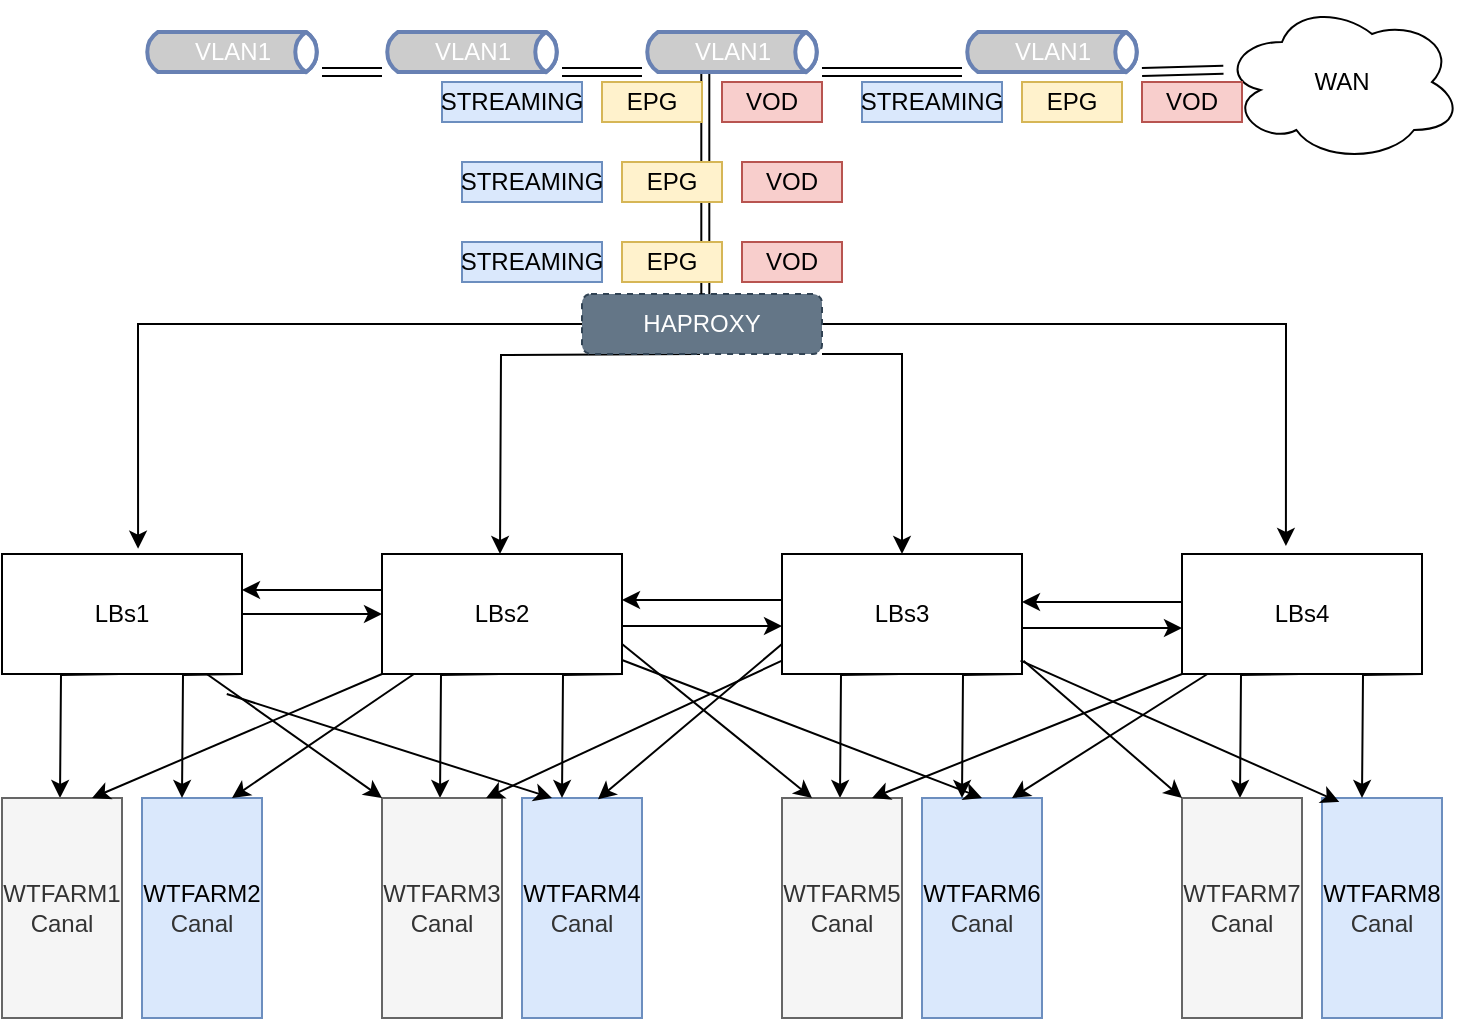<mxfile version="17.2.4" type="device"><diagram id="af2UVNmY8VvbI-znBIAR" name="Página-1"><mxGraphModel dx="782" dy="539" grid="1" gridSize="10" guides="1" tooltips="1" connect="1" arrows="1" fold="1" page="1" pageScale="1" pageWidth="4681" pageHeight="3300" math="0" shadow="0"><root><mxCell id="0"/><mxCell id="1" parent="0"/><mxCell id="6PPtyY8FqB5pTiGmXlnw-32" value="" style="edgeStyle=orthogonalEdgeStyle;rounded=0;orthogonalLoop=1;jettySize=auto;html=1;entryX=0.567;entryY=-0.044;entryDx=0;entryDy=0;entryPerimeter=0;" edge="1" parent="1" source="ezTpfE5ImKlu9fHuohSf-86" target="6PPtyY8FqB5pTiGmXlnw-1"><mxGeometry relative="1" as="geometry"><mxPoint x="480" y="356" as="targetPoint"/></mxGeometry></mxCell><mxCell id="6PPtyY8FqB5pTiGmXlnw-34" value="" style="edgeStyle=orthogonalEdgeStyle;rounded=0;orthogonalLoop=1;jettySize=auto;html=1;entryX=0.433;entryY=-0.067;entryDx=0;entryDy=0;entryPerimeter=0;" edge="1" parent="1" source="ezTpfE5ImKlu9fHuohSf-86" target="6PPtyY8FqB5pTiGmXlnw-27"><mxGeometry relative="1" as="geometry"><mxPoint x="1060" y="351" as="targetPoint"/></mxGeometry></mxCell><mxCell id="6PPtyY8FqB5pTiGmXlnw-36" value="" style="edgeStyle=orthogonalEdgeStyle;rounded=0;orthogonalLoop=1;jettySize=auto;html=1;entryX=0.5;entryY=0;entryDx=0;entryDy=0;" edge="1" parent="1"><mxGeometry relative="1" as="geometry"><mxPoint x="769" y="366" as="sourcePoint"/><mxPoint x="669" y="466" as="targetPoint"/></mxGeometry></mxCell><mxCell id="6PPtyY8FqB5pTiGmXlnw-38" value="" style="edgeStyle=orthogonalEdgeStyle;rounded=0;orthogonalLoop=1;jettySize=auto;html=1;" edge="1" parent="1" source="ezTpfE5ImKlu9fHuohSf-86" target="6PPtyY8FqB5pTiGmXlnw-22"><mxGeometry relative="1" as="geometry"><mxPoint x="770" y="431" as="targetPoint"/><Array as="points"><mxPoint x="870" y="366"/></Array></mxGeometry></mxCell><mxCell id="ezTpfE5ImKlu9fHuohSf-86" value="HAPROXY" style="rounded=1;whiteSpace=wrap;html=1;fillColor=#647687;fontColor=#ffffff;strokeColor=#314354;dashed=1;" parent="1" vertex="1"><mxGeometry x="710" y="336" width="120" height="30" as="geometry"/></mxCell><mxCell id="6PPtyY8FqB5pTiGmXlnw-14" value="" style="edgeStyle=orthogonalEdgeStyle;rounded=0;orthogonalLoop=1;jettySize=auto;html=1;entryX=0.5;entryY=0;entryDx=0;entryDy=0;" edge="1" parent="1"><mxGeometry relative="1" as="geometry"><mxPoint x="479" y="526" as="sourcePoint"/><mxPoint x="449" y="588" as="targetPoint"/></mxGeometry></mxCell><mxCell id="6PPtyY8FqB5pTiGmXlnw-54" value="" style="edgeStyle=none;rounded=0;orthogonalLoop=1;jettySize=auto;html=1;" edge="1" parent="1" source="6PPtyY8FqB5pTiGmXlnw-1" target="6PPtyY8FqB5pTiGmXlnw-17"><mxGeometry relative="1" as="geometry"/></mxCell><mxCell id="6PPtyY8FqB5pTiGmXlnw-1" value="LBs1" style="rounded=0;whiteSpace=wrap;html=1;" vertex="1" parent="1"><mxGeometry x="420" y="466" width="120" height="60" as="geometry"/></mxCell><mxCell id="6PPtyY8FqB5pTiGmXlnw-5" value="WTFARM1&lt;br&gt;Canal" style="rounded=0;whiteSpace=wrap;html=1;fillColor=#f5f5f5;fontColor=#333333;strokeColor=#666666;" vertex="1" parent="1"><mxGeometry x="420" y="588" width="60" height="110" as="geometry"/></mxCell><mxCell id="6PPtyY8FqB5pTiGmXlnw-6" value="WTFARM2&lt;br&gt;&lt;span style=&quot;color: rgb(51 , 51 , 51)&quot;&gt;Canal&lt;/span&gt;" style="rounded=0;whiteSpace=wrap;html=1;fillColor=#dae8fc;strokeColor=#6c8ebf;" vertex="1" parent="1"><mxGeometry x="490" y="588" width="60" height="110" as="geometry"/></mxCell><mxCell id="6PPtyY8FqB5pTiGmXlnw-15" value="" style="edgeStyle=orthogonalEdgeStyle;rounded=0;orthogonalLoop=1;jettySize=auto;html=1;entryX=0.5;entryY=0;entryDx=0;entryDy=0;" edge="1" parent="1"><mxGeometry relative="1" as="geometry"><mxPoint x="540" y="526" as="sourcePoint"/><mxPoint x="510" y="588" as="targetPoint"/></mxGeometry></mxCell><mxCell id="6PPtyY8FqB5pTiGmXlnw-16" value="" style="edgeStyle=orthogonalEdgeStyle;rounded=0;orthogonalLoop=1;jettySize=auto;html=1;entryX=0.5;entryY=0;entryDx=0;entryDy=0;" edge="1" parent="1"><mxGeometry relative="1" as="geometry"><mxPoint x="669" y="526" as="sourcePoint"/><mxPoint x="639" y="588" as="targetPoint"/></mxGeometry></mxCell><mxCell id="6PPtyY8FqB5pTiGmXlnw-52" value="" style="edgeStyle=none;rounded=0;orthogonalLoop=1;jettySize=auto;html=1;" edge="1" parent="1"><mxGeometry relative="1" as="geometry"><mxPoint x="610" y="484" as="sourcePoint"/><mxPoint x="540" y="484" as="targetPoint"/></mxGeometry></mxCell><mxCell id="6PPtyY8FqB5pTiGmXlnw-56" value="" style="edgeStyle=none;rounded=0;orthogonalLoop=1;jettySize=auto;html=1;" edge="1" parent="1"><mxGeometry relative="1" as="geometry"><mxPoint x="730" y="502" as="sourcePoint"/><mxPoint x="810" y="502" as="targetPoint"/></mxGeometry></mxCell><mxCell id="6PPtyY8FqB5pTiGmXlnw-17" value="LBs2" style="rounded=0;whiteSpace=wrap;html=1;" vertex="1" parent="1"><mxGeometry x="610" y="466" width="120" height="60" as="geometry"/></mxCell><mxCell id="6PPtyY8FqB5pTiGmXlnw-18" value="WTFARM3&lt;br&gt;Canal" style="rounded=0;whiteSpace=wrap;html=1;fillColor=#f5f5f5;fontColor=#333333;strokeColor=#666666;" vertex="1" parent="1"><mxGeometry x="610" y="588" width="60" height="110" as="geometry"/></mxCell><mxCell id="6PPtyY8FqB5pTiGmXlnw-19" value="WTFARM4&lt;br&gt;&lt;span style=&quot;color: rgb(51 , 51 , 51)&quot;&gt;Canal&lt;/span&gt;" style="rounded=0;whiteSpace=wrap;html=1;fillColor=#dae8fc;strokeColor=#6c8ebf;" vertex="1" parent="1"><mxGeometry x="680" y="588" width="60" height="110" as="geometry"/></mxCell><mxCell id="6PPtyY8FqB5pTiGmXlnw-20" value="" style="edgeStyle=orthogonalEdgeStyle;rounded=0;orthogonalLoop=1;jettySize=auto;html=1;entryX=0.5;entryY=0;entryDx=0;entryDy=0;" edge="1" parent="1"><mxGeometry relative="1" as="geometry"><mxPoint x="730" y="526" as="sourcePoint"/><mxPoint x="700" y="588" as="targetPoint"/></mxGeometry></mxCell><mxCell id="6PPtyY8FqB5pTiGmXlnw-21" value="" style="edgeStyle=orthogonalEdgeStyle;rounded=0;orthogonalLoop=1;jettySize=auto;html=1;entryX=0.5;entryY=0;entryDx=0;entryDy=0;" edge="1" parent="1"><mxGeometry relative="1" as="geometry"><mxPoint x="869" y="526" as="sourcePoint"/><mxPoint x="839" y="588" as="targetPoint"/></mxGeometry></mxCell><mxCell id="6PPtyY8FqB5pTiGmXlnw-57" value="" style="edgeStyle=none;rounded=0;orthogonalLoop=1;jettySize=auto;html=1;" edge="1" parent="1"><mxGeometry relative="1" as="geometry"><mxPoint x="810" y="489" as="sourcePoint"/><mxPoint x="730" y="489" as="targetPoint"/></mxGeometry></mxCell><mxCell id="6PPtyY8FqB5pTiGmXlnw-58" value="" style="edgeStyle=none;rounded=0;orthogonalLoop=1;jettySize=auto;html=1;" edge="1" parent="1"><mxGeometry relative="1" as="geometry"><mxPoint x="930" y="503" as="sourcePoint"/><mxPoint x="1010" y="503" as="targetPoint"/></mxGeometry></mxCell><mxCell id="6PPtyY8FqB5pTiGmXlnw-22" value="LBs3" style="rounded=0;whiteSpace=wrap;html=1;" vertex="1" parent="1"><mxGeometry x="810" y="466" width="120" height="60" as="geometry"/></mxCell><mxCell id="6PPtyY8FqB5pTiGmXlnw-23" value="WTFARM5&lt;br&gt;Canal" style="rounded=0;whiteSpace=wrap;html=1;fillColor=#f5f5f5;fontColor=#333333;strokeColor=#666666;" vertex="1" parent="1"><mxGeometry x="810" y="588" width="60" height="110" as="geometry"/></mxCell><mxCell id="6PPtyY8FqB5pTiGmXlnw-24" value="WTFARM6&lt;br&gt;&lt;span style=&quot;color: rgb(51 , 51 , 51)&quot;&gt;Canal&lt;/span&gt;" style="rounded=0;whiteSpace=wrap;html=1;fillColor=#dae8fc;strokeColor=#6c8ebf;" vertex="1" parent="1"><mxGeometry x="880" y="588" width="60" height="110" as="geometry"/></mxCell><mxCell id="6PPtyY8FqB5pTiGmXlnw-25" value="" style="edgeStyle=orthogonalEdgeStyle;rounded=0;orthogonalLoop=1;jettySize=auto;html=1;entryX=0.5;entryY=0;entryDx=0;entryDy=0;" edge="1" parent="1"><mxGeometry relative="1" as="geometry"><mxPoint x="930" y="526" as="sourcePoint"/><mxPoint x="900" y="588" as="targetPoint"/></mxGeometry></mxCell><mxCell id="6PPtyY8FqB5pTiGmXlnw-26" value="" style="edgeStyle=orthogonalEdgeStyle;rounded=0;orthogonalLoop=1;jettySize=auto;html=1;entryX=0.5;entryY=0;entryDx=0;entryDy=0;" edge="1" parent="1"><mxGeometry relative="1" as="geometry"><mxPoint x="1069" y="526" as="sourcePoint"/><mxPoint x="1039" y="588" as="targetPoint"/></mxGeometry></mxCell><mxCell id="6PPtyY8FqB5pTiGmXlnw-59" value="" style="edgeStyle=none;rounded=0;orthogonalLoop=1;jettySize=auto;html=1;" edge="1" parent="1"><mxGeometry relative="1" as="geometry"><mxPoint x="1010" y="490" as="sourcePoint"/><mxPoint x="930" y="490" as="targetPoint"/></mxGeometry></mxCell><mxCell id="6PPtyY8FqB5pTiGmXlnw-27" value="LBs4" style="rounded=0;whiteSpace=wrap;html=1;" vertex="1" parent="1"><mxGeometry x="1010" y="466" width="120" height="60" as="geometry"/></mxCell><mxCell id="6PPtyY8FqB5pTiGmXlnw-28" value="WTFARM7&lt;br&gt;Canal" style="rounded=0;whiteSpace=wrap;html=1;fillColor=#f5f5f5;fontColor=#333333;strokeColor=#666666;" vertex="1" parent="1"><mxGeometry x="1010" y="588" width="60" height="110" as="geometry"/></mxCell><mxCell id="6PPtyY8FqB5pTiGmXlnw-29" value="WTFARM8&lt;br&gt;&lt;span style=&quot;color: rgb(51 , 51 , 51)&quot;&gt;Canal&lt;/span&gt;" style="rounded=0;whiteSpace=wrap;html=1;fillColor=#dae8fc;strokeColor=#6c8ebf;" vertex="1" parent="1"><mxGeometry x="1080" y="588" width="60" height="110" as="geometry"/></mxCell><mxCell id="6PPtyY8FqB5pTiGmXlnw-30" value="" style="edgeStyle=orthogonalEdgeStyle;rounded=0;orthogonalLoop=1;jettySize=auto;html=1;entryX=0.5;entryY=0;entryDx=0;entryDy=0;" edge="1" parent="1"><mxGeometry relative="1" as="geometry"><mxPoint x="1130" y="526" as="sourcePoint"/><mxPoint x="1100" y="588" as="targetPoint"/></mxGeometry></mxCell><mxCell id="6PPtyY8FqB5pTiGmXlnw-41" value="" style="endArrow=classic;html=1;rounded=0;entryX=0.75;entryY=0;entryDx=0;entryDy=0;" edge="1" parent="1" target="6PPtyY8FqB5pTiGmXlnw-5"><mxGeometry width="50" height="50" relative="1" as="geometry"><mxPoint x="610" y="526" as="sourcePoint"/><mxPoint x="540" y="572.9" as="targetPoint"/></mxGeometry></mxCell><mxCell id="6PPtyY8FqB5pTiGmXlnw-46" value="" style="endArrow=classic;html=1;rounded=0;entryX=0.75;entryY=0;entryDx=0;entryDy=0;" edge="1" parent="1" source="6PPtyY8FqB5pTiGmXlnw-17" target="6PPtyY8FqB5pTiGmXlnw-6"><mxGeometry width="50" height="50" relative="1" as="geometry"><mxPoint x="620" y="536" as="sourcePoint"/><mxPoint x="475" y="598" as="targetPoint"/></mxGeometry></mxCell><mxCell id="6PPtyY8FqB5pTiGmXlnw-50" value="" style="endArrow=classic;html=1;rounded=0;entryX=0;entryY=0;entryDx=0;entryDy=0;" edge="1" parent="1" source="6PPtyY8FqB5pTiGmXlnw-1" target="6PPtyY8FqB5pTiGmXlnw-18"><mxGeometry width="50" height="50" relative="1" as="geometry"><mxPoint x="540" y="526" as="sourcePoint"/><mxPoint x="590" y="592.9" as="targetPoint"/></mxGeometry></mxCell><mxCell id="6PPtyY8FqB5pTiGmXlnw-51" value="" style="endArrow=classic;html=1;rounded=0;entryX=0.25;entryY=0;entryDx=0;entryDy=0;" edge="1" parent="1" target="6PPtyY8FqB5pTiGmXlnw-19"><mxGeometry width="50" height="50" relative="1" as="geometry"><mxPoint x="532.391" y="536" as="sourcePoint"/><mxPoint x="620" y="598" as="targetPoint"/></mxGeometry></mxCell><mxCell id="6PPtyY8FqB5pTiGmXlnw-60" value="" style="endArrow=classic;html=1;rounded=0;entryX=0.5;entryY=0;entryDx=0;entryDy=0;" edge="1" parent="1" source="6PPtyY8FqB5pTiGmXlnw-17" target="6PPtyY8FqB5pTiGmXlnw-24"><mxGeometry width="50" height="50" relative="1" as="geometry"><mxPoint x="730.001" y="526" as="sourcePoint"/><mxPoint x="892.61" y="578" as="targetPoint"/></mxGeometry></mxCell><mxCell id="6PPtyY8FqB5pTiGmXlnw-61" value="" style="endArrow=classic;html=1;rounded=0;exitX=1;exitY=0.75;exitDx=0;exitDy=0;entryX=0.25;entryY=0;entryDx=0;entryDy=0;" edge="1" parent="1" source="6PPtyY8FqB5pTiGmXlnw-17" target="6PPtyY8FqB5pTiGmXlnw-23"><mxGeometry width="50" height="50" relative="1" as="geometry"><mxPoint x="730" y="526" as="sourcePoint"/><mxPoint x="910" y="595" as="targetPoint"/></mxGeometry></mxCell><mxCell id="6PPtyY8FqB5pTiGmXlnw-62" value="" style="endArrow=classic;html=1;rounded=0;entryX=0.867;entryY=0;entryDx=0;entryDy=0;exitX=0;exitY=0.889;exitDx=0;exitDy=0;entryPerimeter=0;exitPerimeter=0;" edge="1" parent="1" source="6PPtyY8FqB5pTiGmXlnw-22" target="6PPtyY8FqB5pTiGmXlnw-18"><mxGeometry width="50" height="50" relative="1" as="geometry"><mxPoint x="815" y="526" as="sourcePoint"/><mxPoint x="670" y="588" as="targetPoint"/></mxGeometry></mxCell><mxCell id="6PPtyY8FqB5pTiGmXlnw-63" value="" style="endArrow=classic;html=1;rounded=0;exitX=0;exitY=0.75;exitDx=0;exitDy=0;entryX=0.633;entryY=0.006;entryDx=0;entryDy=0;entryPerimeter=0;" edge="1" parent="1" source="6PPtyY8FqB5pTiGmXlnw-22" target="6PPtyY8FqB5pTiGmXlnw-19"><mxGeometry width="50" height="50" relative="1" as="geometry"><mxPoint x="820" y="529.34" as="sourcePoint"/><mxPoint x="672.02" y="598" as="targetPoint"/></mxGeometry></mxCell><mxCell id="6PPtyY8FqB5pTiGmXlnw-64" value="" style="endArrow=classic;html=1;rounded=0;exitX=0.994;exitY=0.889;exitDx=0;exitDy=0;exitPerimeter=0;entryX=0.144;entryY=0.018;entryDx=0;entryDy=0;entryPerimeter=0;" edge="1" parent="1" source="6PPtyY8FqB5pTiGmXlnw-22" target="6PPtyY8FqB5pTiGmXlnw-29"><mxGeometry width="50" height="50" relative="1" as="geometry"><mxPoint x="930" y="526" as="sourcePoint"/><mxPoint x="1100" y="586" as="targetPoint"/></mxGeometry></mxCell><mxCell id="6PPtyY8FqB5pTiGmXlnw-65" value="" style="endArrow=classic;html=1;rounded=0;exitX=1.006;exitY=0.889;exitDx=0;exitDy=0;exitPerimeter=0;entryX=0;entryY=0;entryDx=0;entryDy=0;" edge="1" parent="1" source="6PPtyY8FqB5pTiGmXlnw-22" target="6PPtyY8FqB5pTiGmXlnw-28"><mxGeometry width="50" height="50" relative="1" as="geometry"><mxPoint x="920" y="526" as="sourcePoint"/><mxPoint x="1020" y="586" as="targetPoint"/></mxGeometry></mxCell><mxCell id="6PPtyY8FqB5pTiGmXlnw-66" value="" style="endArrow=classic;html=1;rounded=0;exitX=0;exitY=1;exitDx=0;exitDy=0;entryX=0.75;entryY=0;entryDx=0;entryDy=0;" edge="1" parent="1" source="6PPtyY8FqB5pTiGmXlnw-27" target="6PPtyY8FqB5pTiGmXlnw-23"><mxGeometry width="50" height="50" relative="1" as="geometry"><mxPoint x="1002.02" y="506" as="sourcePoint"/><mxPoint x="910" y="583.66" as="targetPoint"/></mxGeometry></mxCell><mxCell id="6PPtyY8FqB5pTiGmXlnw-67" value="" style="endArrow=classic;html=1;rounded=0;entryX=0.75;entryY=0;entryDx=0;entryDy=0;" edge="1" parent="1" source="6PPtyY8FqB5pTiGmXlnw-27" target="6PPtyY8FqB5pTiGmXlnw-24"><mxGeometry width="50" height="50" relative="1" as="geometry"><mxPoint x="1020" y="536" as="sourcePoint"/><mxPoint x="865" y="598" as="targetPoint"/></mxGeometry></mxCell><mxCell id="6PPtyY8FqB5pTiGmXlnw-81" value="" style="edgeStyle=none;rounded=0;orthogonalLoop=1;jettySize=auto;html=1;shape=link;" edge="1" parent="1" source="6PPtyY8FqB5pTiGmXlnw-68" target="6PPtyY8FqB5pTiGmXlnw-77"><mxGeometry relative="1" as="geometry"/></mxCell><mxCell id="6PPtyY8FqB5pTiGmXlnw-68" value="VLAN1" style="html=1;outlineConnect=0;fillColor=#CCCCCC;strokeColor=#6881B3;gradientColor=none;gradientDirection=north;strokeWidth=2;shape=mxgraph.networks.bus;gradientColor=none;gradientDirection=north;fontColor=#ffffff;perimeter=backbonePerimeter;backboneSize=20;" vertex="1" parent="1"><mxGeometry x="490" y="210" width="90" height="10" as="geometry"/></mxCell><mxCell id="6PPtyY8FqB5pTiGmXlnw-72" value="WAN" style="ellipse;shape=cloud;whiteSpace=wrap;html=1;" vertex="1" parent="1"><mxGeometry x="1030" y="190" width="120" height="80" as="geometry"/></mxCell><mxCell id="6PPtyY8FqB5pTiGmXlnw-82" value="" style="edgeStyle=none;rounded=0;orthogonalLoop=1;jettySize=auto;html=1;shape=link;" edge="1" parent="1" source="6PPtyY8FqB5pTiGmXlnw-77" target="6PPtyY8FqB5pTiGmXlnw-78"><mxGeometry relative="1" as="geometry"/></mxCell><mxCell id="6PPtyY8FqB5pTiGmXlnw-77" value="VLAN1" style="html=1;outlineConnect=0;fillColor=#CCCCCC;strokeColor=#6881B3;gradientColor=none;gradientDirection=north;strokeWidth=2;shape=mxgraph.networks.bus;gradientColor=none;gradientDirection=north;fontColor=#ffffff;perimeter=backbonePerimeter;backboneSize=20;" vertex="1" parent="1"><mxGeometry x="610" y="210" width="90" height="10" as="geometry"/></mxCell><mxCell id="6PPtyY8FqB5pTiGmXlnw-80" value="" style="edgeStyle=none;rounded=0;orthogonalLoop=1;jettySize=auto;html=1;shape=link;" edge="1" parent="1" source="6PPtyY8FqB5pTiGmXlnw-78" target="ezTpfE5ImKlu9fHuohSf-86"><mxGeometry relative="1" as="geometry"/></mxCell><mxCell id="6PPtyY8FqB5pTiGmXlnw-83" value="" style="edgeStyle=none;rounded=0;orthogonalLoop=1;jettySize=auto;html=1;shape=link;" edge="1" parent="1" source="6PPtyY8FqB5pTiGmXlnw-78" target="6PPtyY8FqB5pTiGmXlnw-79"><mxGeometry relative="1" as="geometry"/></mxCell><mxCell id="6PPtyY8FqB5pTiGmXlnw-78" value="VLAN1" style="html=1;outlineConnect=0;fillColor=#CCCCCC;strokeColor=#6881B3;gradientColor=none;gradientDirection=north;strokeWidth=2;shape=mxgraph.networks.bus;gradientColor=none;gradientDirection=north;fontColor=#ffffff;perimeter=backbonePerimeter;backboneSize=20;" vertex="1" parent="1"><mxGeometry x="740" y="210" width="90" height="10" as="geometry"/></mxCell><mxCell id="6PPtyY8FqB5pTiGmXlnw-84" value="" style="edgeStyle=none;rounded=0;orthogonalLoop=1;jettySize=auto;html=1;shape=link;" edge="1" parent="1" source="6PPtyY8FqB5pTiGmXlnw-79" target="6PPtyY8FqB5pTiGmXlnw-72"><mxGeometry relative="1" as="geometry"/></mxCell><mxCell id="6PPtyY8FqB5pTiGmXlnw-79" value="VLAN1" style="html=1;outlineConnect=0;fillColor=#CCCCCC;strokeColor=#6881B3;gradientColor=none;gradientDirection=north;strokeWidth=2;shape=mxgraph.networks.bus;gradientColor=none;gradientDirection=north;fontColor=#ffffff;perimeter=backbonePerimeter;backboneSize=20;" vertex="1" parent="1"><mxGeometry x="900" y="210" width="90" height="10" as="geometry"/></mxCell><mxCell id="6PPtyY8FqB5pTiGmXlnw-85" value="VOD" style="whiteSpace=wrap;html=1;fillColor=#f8cecc;strokeColor=#b85450;" vertex="1" parent="1"><mxGeometry x="990" y="230" width="50" height="20" as="geometry"/></mxCell><mxCell id="6PPtyY8FqB5pTiGmXlnw-86" value="EPG" style="whiteSpace=wrap;html=1;fillColor=#fff2cc;strokeColor=#d6b656;" vertex="1" parent="1"><mxGeometry x="930" y="230" width="50" height="20" as="geometry"/></mxCell><mxCell id="6PPtyY8FqB5pTiGmXlnw-87" value="STREAMING" style="whiteSpace=wrap;html=1;fillColor=#dae8fc;strokeColor=#6c8ebf;" vertex="1" parent="1"><mxGeometry x="850" y="230" width="70" height="20" as="geometry"/></mxCell><mxCell id="6PPtyY8FqB5pTiGmXlnw-88" value="VOD" style="whiteSpace=wrap;html=1;fillColor=#f8cecc;strokeColor=#b85450;" vertex="1" parent="1"><mxGeometry x="780" y="230" width="50" height="20" as="geometry"/></mxCell><mxCell id="6PPtyY8FqB5pTiGmXlnw-89" value="EPG" style="whiteSpace=wrap;html=1;fillColor=#fff2cc;strokeColor=#d6b656;" vertex="1" parent="1"><mxGeometry x="720" y="230" width="50" height="20" as="geometry"/></mxCell><mxCell id="6PPtyY8FqB5pTiGmXlnw-90" value="STREAMING" style="whiteSpace=wrap;html=1;fillColor=#dae8fc;strokeColor=#6c8ebf;" vertex="1" parent="1"><mxGeometry x="640" y="230" width="70" height="20" as="geometry"/></mxCell><mxCell id="6PPtyY8FqB5pTiGmXlnw-91" value="VOD" style="whiteSpace=wrap;html=1;fillColor=#f8cecc;strokeColor=#b85450;" vertex="1" parent="1"><mxGeometry x="790" y="310" width="50" height="20" as="geometry"/></mxCell><mxCell id="6PPtyY8FqB5pTiGmXlnw-92" value="EPG" style="whiteSpace=wrap;html=1;fillColor=#fff2cc;strokeColor=#d6b656;" vertex="1" parent="1"><mxGeometry x="730" y="310" width="50" height="20" as="geometry"/></mxCell><mxCell id="6PPtyY8FqB5pTiGmXlnw-93" value="STREAMING" style="whiteSpace=wrap;html=1;fillColor=#dae8fc;strokeColor=#6c8ebf;" vertex="1" parent="1"><mxGeometry x="650" y="310" width="70" height="20" as="geometry"/></mxCell><mxCell id="6PPtyY8FqB5pTiGmXlnw-94" value="VOD" style="whiteSpace=wrap;html=1;fillColor=#f8cecc;strokeColor=#b85450;" vertex="1" parent="1"><mxGeometry x="790" y="270" width="50" height="20" as="geometry"/></mxCell><mxCell id="6PPtyY8FqB5pTiGmXlnw-95" value="EPG" style="whiteSpace=wrap;html=1;fillColor=#fff2cc;strokeColor=#d6b656;" vertex="1" parent="1"><mxGeometry x="730" y="270" width="50" height="20" as="geometry"/></mxCell><mxCell id="6PPtyY8FqB5pTiGmXlnw-96" value="STREAMING" style="whiteSpace=wrap;html=1;fillColor=#dae8fc;strokeColor=#6c8ebf;" vertex="1" parent="1"><mxGeometry x="650" y="270" width="70" height="20" as="geometry"/></mxCell></root></mxGraphModel></diagram></mxfile>